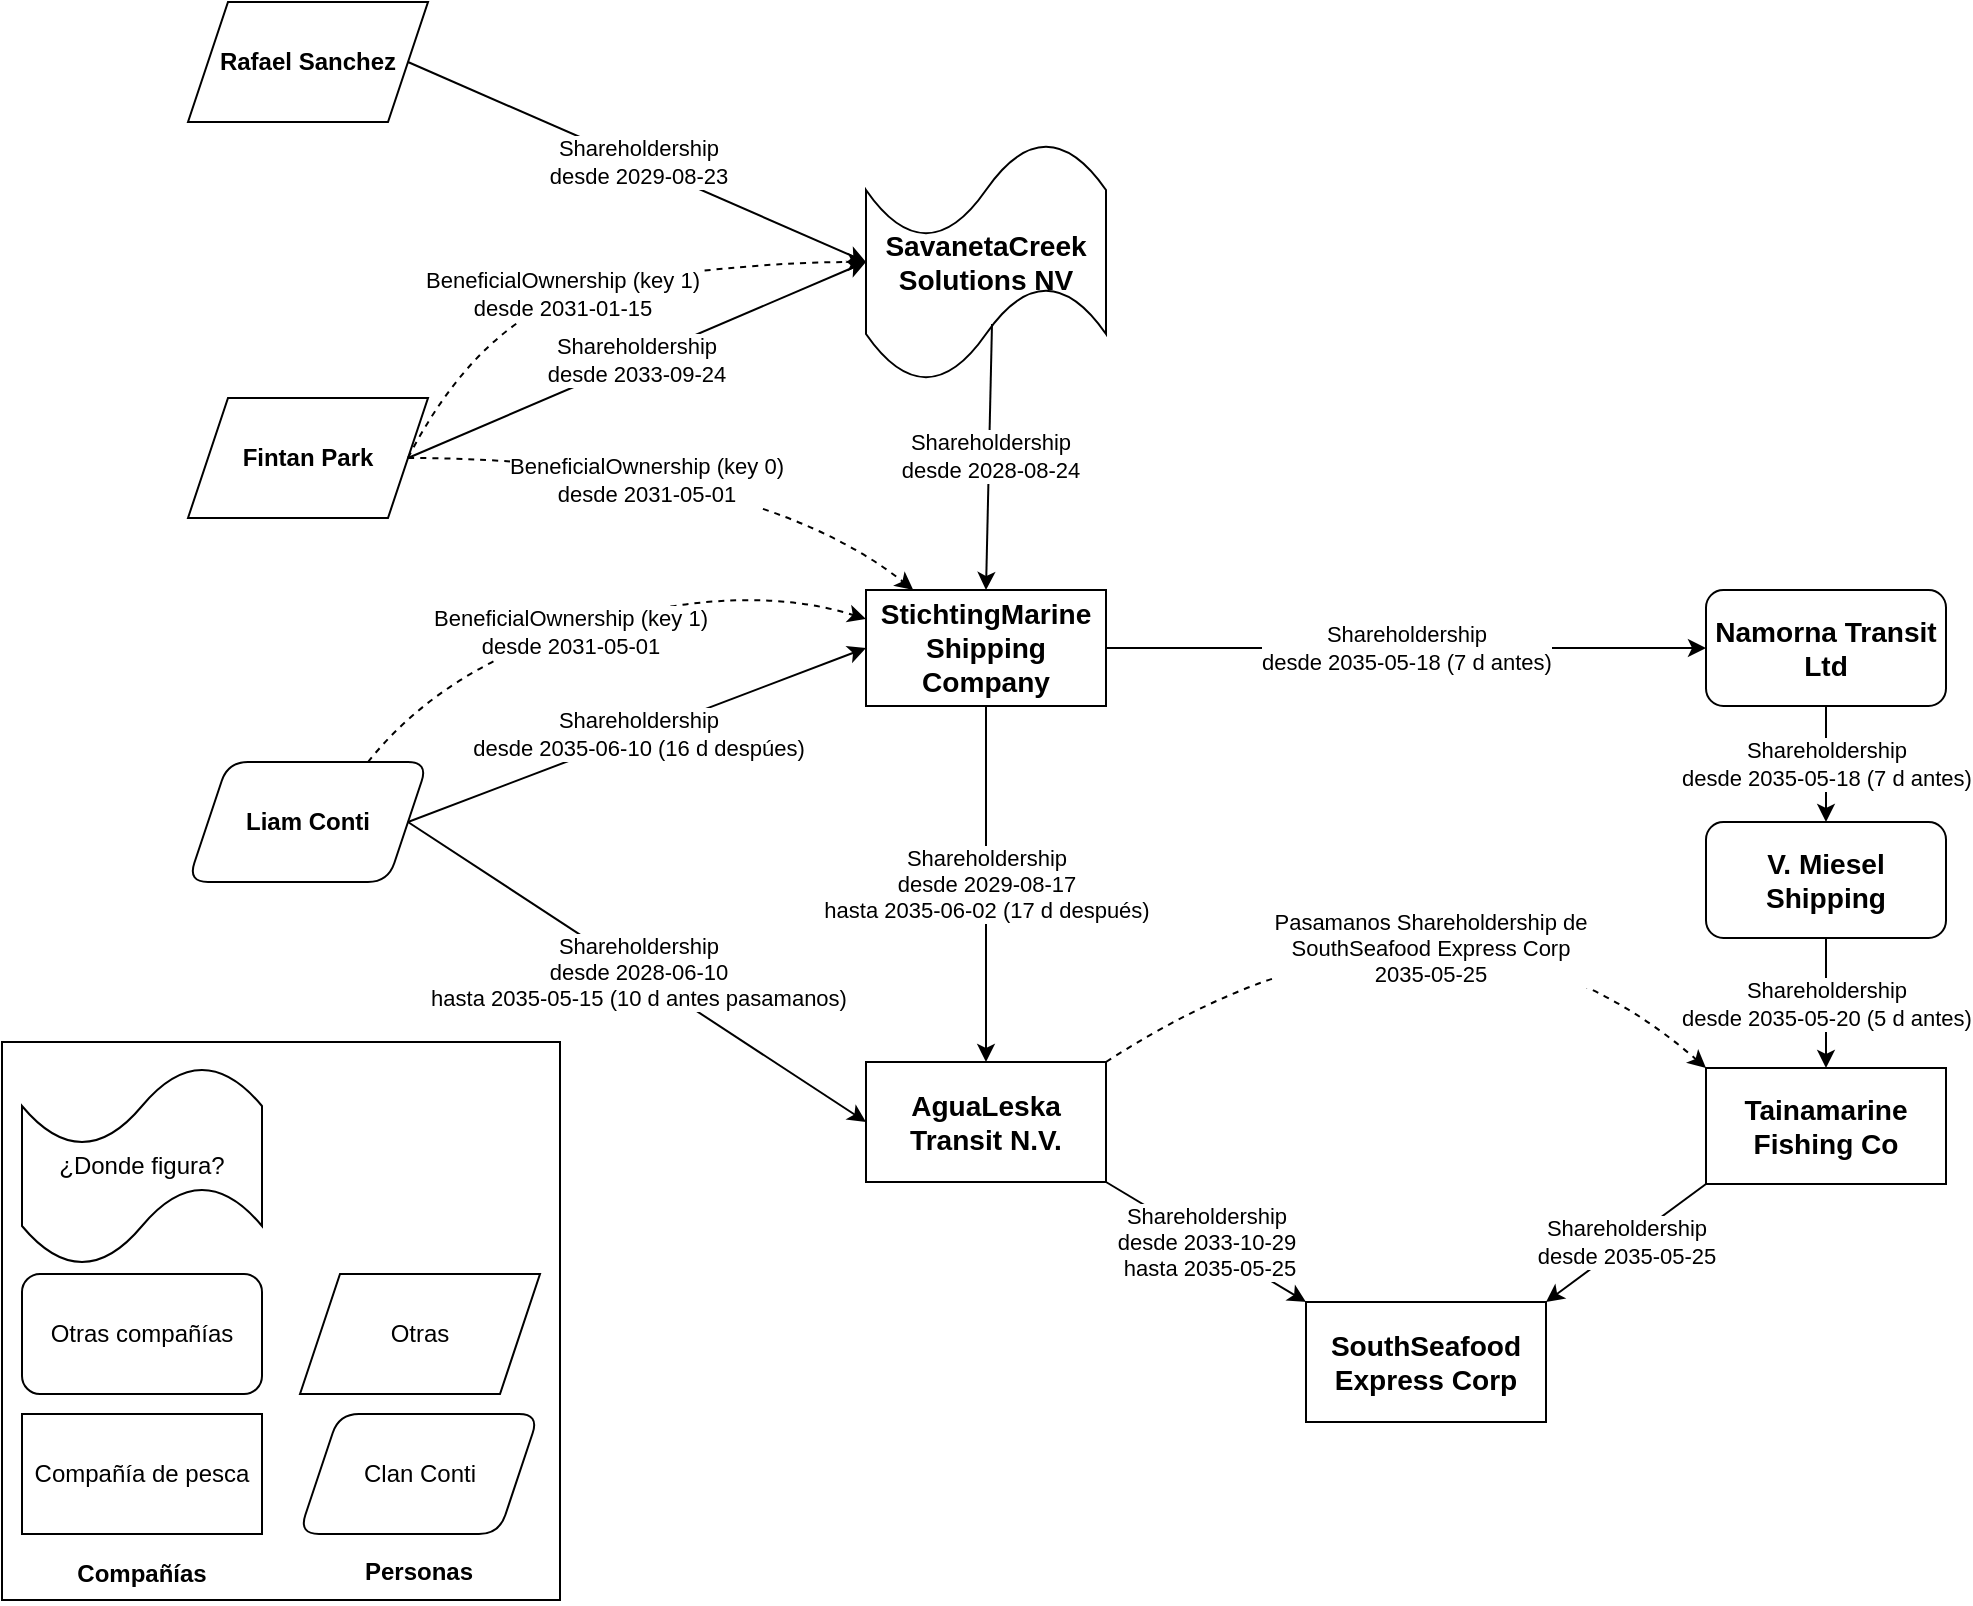 <mxfile version="20.3.0" type="device"><diagram id="z3dxNKQLnPaX3nMrjdgN" name="Page-1"><mxGraphModel dx="1422" dy="904" grid="1" gridSize="10" guides="1" tooltips="1" connect="1" arrows="1" fold="1" page="1" pageScale="1" pageWidth="1169" pageHeight="827" math="0" shadow="0"><root><mxCell id="0"/><mxCell id="1" parent="0"/><mxCell id="7jGpSiP7u1q7CFQjyckr-1" value="&lt;h3 id=&quot;Búsqueda-de-&amp;quot;SouthSeaFood-Express-Corp&amp;quot;-en-las-aristas-(links)&quot;&gt;SouthSeafood Express Corp&lt;/h3&gt;" style="rounded=0;whiteSpace=wrap;html=1;" parent="1" vertex="1"><mxGeometry x="669" y="670" width="120" height="60" as="geometry"/></mxCell><mxCell id="7jGpSiP7u1q7CFQjyckr-3" value="Shareholdership&lt;br&gt;desde 2033-10-29&lt;br&gt;&amp;nbsp;hasta 2035-05-25" style="rounded=0;orthogonalLoop=1;jettySize=auto;html=1;exitX=1;exitY=1;exitDx=0;exitDy=0;entryX=0;entryY=0;entryDx=0;entryDy=0;" parent="1" source="7jGpSiP7u1q7CFQjyckr-2" target="7jGpSiP7u1q7CFQjyckr-1" edge="1"><mxGeometry relative="1" as="geometry"/></mxCell><mxCell id="7jGpSiP7u1q7CFQjyckr-2" value="&lt;h3 id=&quot;Búsqueda-de-&amp;quot;SouthSeaFood-Express-Corp&amp;quot;-en-las-aristas-(links)&quot;&gt;AguaLeska Transit N.V.&lt;br&gt;&lt;/h3&gt;" style="rounded=0;whiteSpace=wrap;html=1;" parent="1" vertex="1"><mxGeometry x="449" y="550" width="120" height="60" as="geometry"/></mxCell><mxCell id="7jGpSiP7u1q7CFQjyckr-5" value="&lt;h3 id=&quot;Búsqueda-de-&amp;quot;SouthSeaFood-Express-Corp&amp;quot;-en-las-aristas-(links)&quot;&gt;Tainamarine Fishing Co&lt;br&gt;&lt;/h3&gt;" style="rounded=0;whiteSpace=wrap;html=1;" parent="1" vertex="1"><mxGeometry x="869" y="553" width="120" height="58" as="geometry"/></mxCell><mxCell id="7jGpSiP7u1q7CFQjyckr-7" value="Shareholdership&lt;br&gt;desde 2035-05-25" style="rounded=0;orthogonalLoop=1;jettySize=auto;html=1;exitX=0;exitY=1;exitDx=0;exitDy=0;entryX=1;entryY=0;entryDx=0;entryDy=0;" parent="1" source="7jGpSiP7u1q7CFQjyckr-5" target="7jGpSiP7u1q7CFQjyckr-1" edge="1"><mxGeometry relative="1" as="geometry"><mxPoint x="889" y="670" as="sourcePoint"/><mxPoint x="989" y="730" as="targetPoint"/></mxGeometry></mxCell><mxCell id="7jGpSiP7u1q7CFQjyckr-8" value="" style="curved=1;endArrow=classic;html=1;rounded=0;exitX=1;exitY=0;exitDx=0;exitDy=0;entryX=0;entryY=0;entryDx=0;entryDy=0;dashed=1;" parent="1" source="7jGpSiP7u1q7CFQjyckr-2" target="7jGpSiP7u1q7CFQjyckr-5" edge="1"><mxGeometry width="50" height="50" relative="1" as="geometry"><mxPoint x="709" y="660" as="sourcePoint"/><mxPoint x="759" y="610" as="targetPoint"/><Array as="points"><mxPoint x="739" y="440"/></Array></mxGeometry></mxCell><mxCell id="7jGpSiP7u1q7CFQjyckr-9" value="Pasamanos Shareholdership de&lt;br&gt;SouthSeafood Express Corp&lt;br&gt;2035-05-25" style="edgeLabel;html=1;align=center;verticalAlign=middle;resizable=0;points=[];" parent="7jGpSiP7u1q7CFQjyckr-8" vertex="1" connectable="0"><mxGeometry x="-0.106" y="-39" relative="1" as="geometry"><mxPoint y="1" as="offset"/></mxGeometry></mxCell><mxCell id="7jGpSiP7u1q7CFQjyckr-10" value="&lt;h3 id=&quot;Búsqueda-de-&amp;quot;SouthSeaFood-Express-Corp&amp;quot;-en-las-aristas-(links)&quot;&gt;V. Miesel Shipping&lt;br&gt;&lt;/h3&gt;" style="rounded=1;whiteSpace=wrap;html=1;" parent="1" vertex="1"><mxGeometry x="869" y="430" width="120" height="58" as="geometry"/></mxCell><mxCell id="7jGpSiP7u1q7CFQjyckr-11" value="Shareholdership&lt;br&gt;desde 2035-05-20 (5 d antes)" style="rounded=0;orthogonalLoop=1;jettySize=auto;html=1;exitX=0.5;exitY=1;exitDx=0;exitDy=0;" parent="1" source="7jGpSiP7u1q7CFQjyckr-10" target="7jGpSiP7u1q7CFQjyckr-5" edge="1"><mxGeometry relative="1" as="geometry"><mxPoint x="879" y="621" as="sourcePoint"/><mxPoint x="799" y="680" as="targetPoint"/></mxGeometry></mxCell><mxCell id="7jGpSiP7u1q7CFQjyckr-12" value="&lt;h3 id=&quot;Búsqueda-de-&amp;quot;SouthSeaFood-Express-Corp&amp;quot;-en-las-aristas-(links)&quot;&gt;Namorna Transit Ltd&lt;br&gt;&lt;/h3&gt;" style="rounded=1;whiteSpace=wrap;html=1;" parent="1" vertex="1"><mxGeometry x="869" y="314" width="120" height="58" as="geometry"/></mxCell><mxCell id="7jGpSiP7u1q7CFQjyckr-13" value="Shareholdership&lt;br&gt;desde 2035-05-18 (7 d&amp;nbsp;antes)" style="rounded=0;orthogonalLoop=1;jettySize=auto;html=1;exitX=0.5;exitY=1;exitDx=0;exitDy=0;entryX=0.5;entryY=0;entryDx=0;entryDy=0;" parent="1" source="7jGpSiP7u1q7CFQjyckr-12" target="7jGpSiP7u1q7CFQjyckr-10" edge="1"><mxGeometry relative="1" as="geometry"><mxPoint x="939" y="498" as="sourcePoint"/><mxPoint x="939" y="563" as="targetPoint"/></mxGeometry></mxCell><mxCell id="7jGpSiP7u1q7CFQjyckr-14" value="&lt;h3 id=&quot;Búsqueda-de-&amp;quot;SouthSeaFood-Express-Corp&amp;quot;-en-las-aristas-(links)&quot;&gt;StichtingMarine Shipping Company&lt;br&gt;&lt;/h3&gt;" style="rounded=0;whiteSpace=wrap;html=1;" parent="1" vertex="1"><mxGeometry x="449" y="314" width="120" height="58" as="geometry"/></mxCell><mxCell id="7jGpSiP7u1q7CFQjyckr-15" value="Shareholdership&lt;br&gt;desde 2035-05-18 (7 d antes)" style="rounded=0;orthogonalLoop=1;jettySize=auto;html=1;exitX=1;exitY=0.5;exitDx=0;exitDy=0;entryX=0;entryY=0.5;entryDx=0;entryDy=0;" parent="1" source="7jGpSiP7u1q7CFQjyckr-14" target="7jGpSiP7u1q7CFQjyckr-12" edge="1"><mxGeometry relative="1" as="geometry"><mxPoint x="939" y="388" as="sourcePoint"/><mxPoint x="939" y="440" as="targetPoint"/></mxGeometry></mxCell><mxCell id="7jGpSiP7u1q7CFQjyckr-16" value="Shareholdership&lt;br&gt;desde 2029-08-17&lt;br&gt;hasta 2035-06-02 (17 d después)" style="rounded=0;orthogonalLoop=1;jettySize=auto;html=1;exitX=0.5;exitY=1;exitDx=0;exitDy=0;entryX=0.5;entryY=0;entryDx=0;entryDy=0;" parent="1" source="7jGpSiP7u1q7CFQjyckr-14" target="7jGpSiP7u1q7CFQjyckr-2" edge="1"><mxGeometry relative="1" as="geometry"><mxPoint x="409" y="440" as="sourcePoint"/><mxPoint x="489" y="502" as="targetPoint"/></mxGeometry></mxCell><mxCell id="7jGpSiP7u1q7CFQjyckr-17" value="Compañía de pesca" style="rounded=0;whiteSpace=wrap;html=1;" parent="1" vertex="1"><mxGeometry x="27" y="726" width="120" height="60" as="geometry"/></mxCell><mxCell id="7jGpSiP7u1q7CFQjyckr-18" value="Otras compañías" style="rounded=1;whiteSpace=wrap;html=1;" parent="1" vertex="1"><mxGeometry x="27" y="656" width="120" height="60" as="geometry"/></mxCell><mxCell id="7jGpSiP7u1q7CFQjyckr-19" value="&lt;h3 id=&quot;Búsqueda-de-&amp;quot;SouthSeaFood-Express-Corp&amp;quot;-en-las-aristas-(links)&quot;&gt;SavanetaCreek Solutions NV&lt;br&gt;&lt;/h3&gt;" style="shape=tape;whiteSpace=wrap;html=1;rounded=1;" parent="1" vertex="1"><mxGeometry x="449" y="90" width="120" height="120" as="geometry"/></mxCell><mxCell id="7jGpSiP7u1q7CFQjyckr-20" value="Shareholdership&lt;br&gt;desde 2028-08-24" style="rounded=0;orthogonalLoop=1;jettySize=auto;html=1;exitX=0.525;exitY=0.758;exitDx=0;exitDy=0;entryX=0.5;entryY=0;entryDx=0;entryDy=0;exitPerimeter=0;" parent="1" source="7jGpSiP7u1q7CFQjyckr-19" target="7jGpSiP7u1q7CFQjyckr-14" edge="1"><mxGeometry relative="1" as="geometry"><mxPoint x="519" y="382" as="sourcePoint"/><mxPoint x="519" y="560" as="targetPoint"/></mxGeometry></mxCell><mxCell id="7jGpSiP7u1q7CFQjyckr-21" value="¿Donde figura?" style="shape=tape;whiteSpace=wrap;html=1;rounded=1;" parent="1" vertex="1"><mxGeometry x="27" y="552" width="120" height="100" as="geometry"/></mxCell><mxCell id="7jGpSiP7u1q7CFQjyckr-22" value="&lt;b&gt;Compañías&lt;/b&gt;" style="text;html=1;strokeColor=none;fillColor=none;align=center;verticalAlign=middle;whiteSpace=wrap;rounded=0;" parent="1" vertex="1"><mxGeometry x="57" y="791" width="60" height="30" as="geometry"/></mxCell><mxCell id="7jGpSiP7u1q7CFQjyckr-23" value="&lt;b&gt;Personas&lt;/b&gt;" style="text;html=1;strokeColor=none;fillColor=none;align=center;verticalAlign=middle;whiteSpace=wrap;rounded=0;" parent="1" vertex="1"><mxGeometry x="189" y="790" width="73" height="30" as="geometry"/></mxCell><mxCell id="7jGpSiP7u1q7CFQjyckr-24" value="Clan Conti" style="shape=parallelogram;perimeter=parallelogramPerimeter;whiteSpace=wrap;html=1;fixedSize=1;rounded=1;" parent="1" vertex="1"><mxGeometry x="165.5" y="726" width="120" height="60" as="geometry"/></mxCell><mxCell id="7jGpSiP7u1q7CFQjyckr-25" value="&lt;b&gt;Liam Conti&lt;/b&gt;" style="shape=parallelogram;perimeter=parallelogramPerimeter;whiteSpace=wrap;html=1;fixedSize=1;rounded=1;" parent="1" vertex="1"><mxGeometry x="110" y="400" width="120" height="60" as="geometry"/></mxCell><mxCell id="7jGpSiP7u1q7CFQjyckr-26" value="Shareholdership&lt;br&gt;desde 2035-06-10 (16 d despúes)" style="rounded=0;orthogonalLoop=1;jettySize=auto;html=1;exitX=1;exitY=0.5;exitDx=0;exitDy=0;entryX=0;entryY=0.5;entryDx=0;entryDy=0;" parent="1" source="7jGpSiP7u1q7CFQjyckr-25" target="7jGpSiP7u1q7CFQjyckr-14" edge="1"><mxGeometry relative="1" as="geometry"><mxPoint x="519" y="382" as="sourcePoint"/><mxPoint x="519" y="560" as="targetPoint"/></mxGeometry></mxCell><mxCell id="7jGpSiP7u1q7CFQjyckr-27" value="Shareholdership&lt;br&gt;desde 2028-06-10&lt;br&gt;hasta 2035-05-15 (10 d antes pasamanos)" style="rounded=0;orthogonalLoop=1;jettySize=auto;html=1;exitX=1;exitY=0.5;exitDx=0;exitDy=0;entryX=0;entryY=0.5;entryDx=0;entryDy=0;" parent="1" source="7jGpSiP7u1q7CFQjyckr-25" target="7jGpSiP7u1q7CFQjyckr-2" edge="1"><mxGeometry relative="1" as="geometry"><mxPoint x="256.357" y="321.429" as="sourcePoint"/><mxPoint x="459" y="338.5" as="targetPoint"/></mxGeometry></mxCell><mxCell id="7jGpSiP7u1q7CFQjyckr-32" value="Otras" style="shape=parallelogram;perimeter=parallelogramPerimeter;whiteSpace=wrap;html=1;fixedSize=1;rounded=0;" parent="1" vertex="1"><mxGeometry x="166" y="656" width="120" height="60" as="geometry"/></mxCell><mxCell id="7jGpSiP7u1q7CFQjyckr-37" value="" style="curved=1;endArrow=classic;html=1;rounded=0;dashed=1;exitX=0.75;exitY=0;exitDx=0;exitDy=0;entryX=0;entryY=0.25;entryDx=0;entryDy=0;" parent="1" source="7jGpSiP7u1q7CFQjyckr-25" target="7jGpSiP7u1q7CFQjyckr-14" edge="1"><mxGeometry width="50" height="50" relative="1" as="geometry"><mxPoint x="270" y="470" as="sourcePoint"/><mxPoint x="350" y="430" as="targetPoint"/><Array as="points"><mxPoint x="240" y="350"/><mxPoint x="390" y="310"/></Array></mxGeometry></mxCell><mxCell id="7jGpSiP7u1q7CFQjyckr-38" value="BeneficialOwnership (key 1)&lt;br&gt;desde 2031-05-01" style="edgeLabel;html=1;align=center;verticalAlign=middle;resizable=0;points=[];" parent="7jGpSiP7u1q7CFQjyckr-37" vertex="1" connectable="0"><mxGeometry x="-0.101" y="-1" relative="1" as="geometry"><mxPoint as="offset"/></mxGeometry></mxCell><mxCell id="7jGpSiP7u1q7CFQjyckr-39" value="&lt;b&gt;Fintan Park&lt;/b&gt;" style="shape=parallelogram;perimeter=parallelogramPerimeter;whiteSpace=wrap;html=1;fixedSize=1;rounded=0;" parent="1" vertex="1"><mxGeometry x="110" y="218" width="120" height="60" as="geometry"/></mxCell><mxCell id="7jGpSiP7u1q7CFQjyckr-42" value="" style="curved=1;endArrow=classic;html=1;rounded=0;dashed=1;" parent="1" target="7jGpSiP7u1q7CFQjyckr-14" edge="1"><mxGeometry width="50" height="50" relative="1" as="geometry"><mxPoint x="220" y="248" as="sourcePoint"/><mxPoint x="450" y="330" as="targetPoint"/><Array as="points"><mxPoint x="300" y="248"/><mxPoint x="430" y="280"/></Array></mxGeometry></mxCell><mxCell id="7jGpSiP7u1q7CFQjyckr-43" value="BeneficialOwnership (key 0)&lt;br&gt;desde 2031-05-01" style="edgeLabel;html=1;align=center;verticalAlign=middle;resizable=0;points=[];" parent="7jGpSiP7u1q7CFQjyckr-42" vertex="1" connectable="0"><mxGeometry x="-0.101" y="-1" relative="1" as="geometry"><mxPoint as="offset"/></mxGeometry></mxCell><mxCell id="7jGpSiP7u1q7CFQjyckr-46" value="Shareholdership&lt;br&gt;desde 2033-09-24" style="rounded=0;orthogonalLoop=1;jettySize=auto;html=1;entryX=0;entryY=0.5;entryDx=0;entryDy=0;entryPerimeter=0;exitX=1;exitY=0.5;exitDx=0;exitDy=0;" parent="1" source="7jGpSiP7u1q7CFQjyckr-39" target="7jGpSiP7u1q7CFQjyckr-19" edge="1"><mxGeometry relative="1" as="geometry"><mxPoint x="230" y="440" as="sourcePoint"/><mxPoint x="459" y="353" as="targetPoint"/></mxGeometry></mxCell><mxCell id="7jGpSiP7u1q7CFQjyckr-47" value="&lt;b&gt;Rafael Sanchez&lt;/b&gt;" style="shape=parallelogram;perimeter=parallelogramPerimeter;whiteSpace=wrap;html=1;fixedSize=1;rounded=0;" parent="1" vertex="1"><mxGeometry x="110" y="20" width="120" height="60" as="geometry"/></mxCell><mxCell id="7jGpSiP7u1q7CFQjyckr-48" value="Shareholdership&lt;br&gt;desde 2029-08-23" style="rounded=0;orthogonalLoop=1;jettySize=auto;html=1;entryX=0;entryY=0.5;entryDx=0;entryDy=0;entryPerimeter=0;exitX=1;exitY=0.5;exitDx=0;exitDy=0;" parent="1" source="7jGpSiP7u1q7CFQjyckr-47" target="7jGpSiP7u1q7CFQjyckr-19" edge="1"><mxGeometry relative="1" as="geometry"><mxPoint x="230" y="310" as="sourcePoint"/><mxPoint x="459" y="160" as="targetPoint"/></mxGeometry></mxCell><mxCell id="7jGpSiP7u1q7CFQjyckr-49" value="" style="curved=1;endArrow=classic;html=1;rounded=0;dashed=1;entryX=0;entryY=0.5;entryDx=0;entryDy=0;entryPerimeter=0;" parent="1" target="7jGpSiP7u1q7CFQjyckr-19" edge="1"><mxGeometry width="50" height="50" relative="1" as="geometry"><mxPoint x="220" y="248" as="sourcePoint"/><mxPoint x="482.635" y="324" as="targetPoint"/><Array as="points"><mxPoint x="260" y="170"/><mxPoint x="390" y="150"/></Array></mxGeometry></mxCell><mxCell id="7jGpSiP7u1q7CFQjyckr-50" value="BeneficialOwnership (key 1)&lt;br&gt;desde 2031-01-15" style="edgeLabel;html=1;align=center;verticalAlign=middle;resizable=0;points=[];" parent="7jGpSiP7u1q7CFQjyckr-49" vertex="1" connectable="0"><mxGeometry x="-0.101" y="-1" relative="1" as="geometry"><mxPoint as="offset"/></mxGeometry></mxCell><mxCell id="2pCxD8U3PgB8yUIzQldT-1" value="" style="whiteSpace=wrap;html=1;aspect=fixed;fillColor=none;" vertex="1" parent="1"><mxGeometry x="17" y="540" width="279" height="279" as="geometry"/></mxCell></root></mxGraphModel></diagram></mxfile>